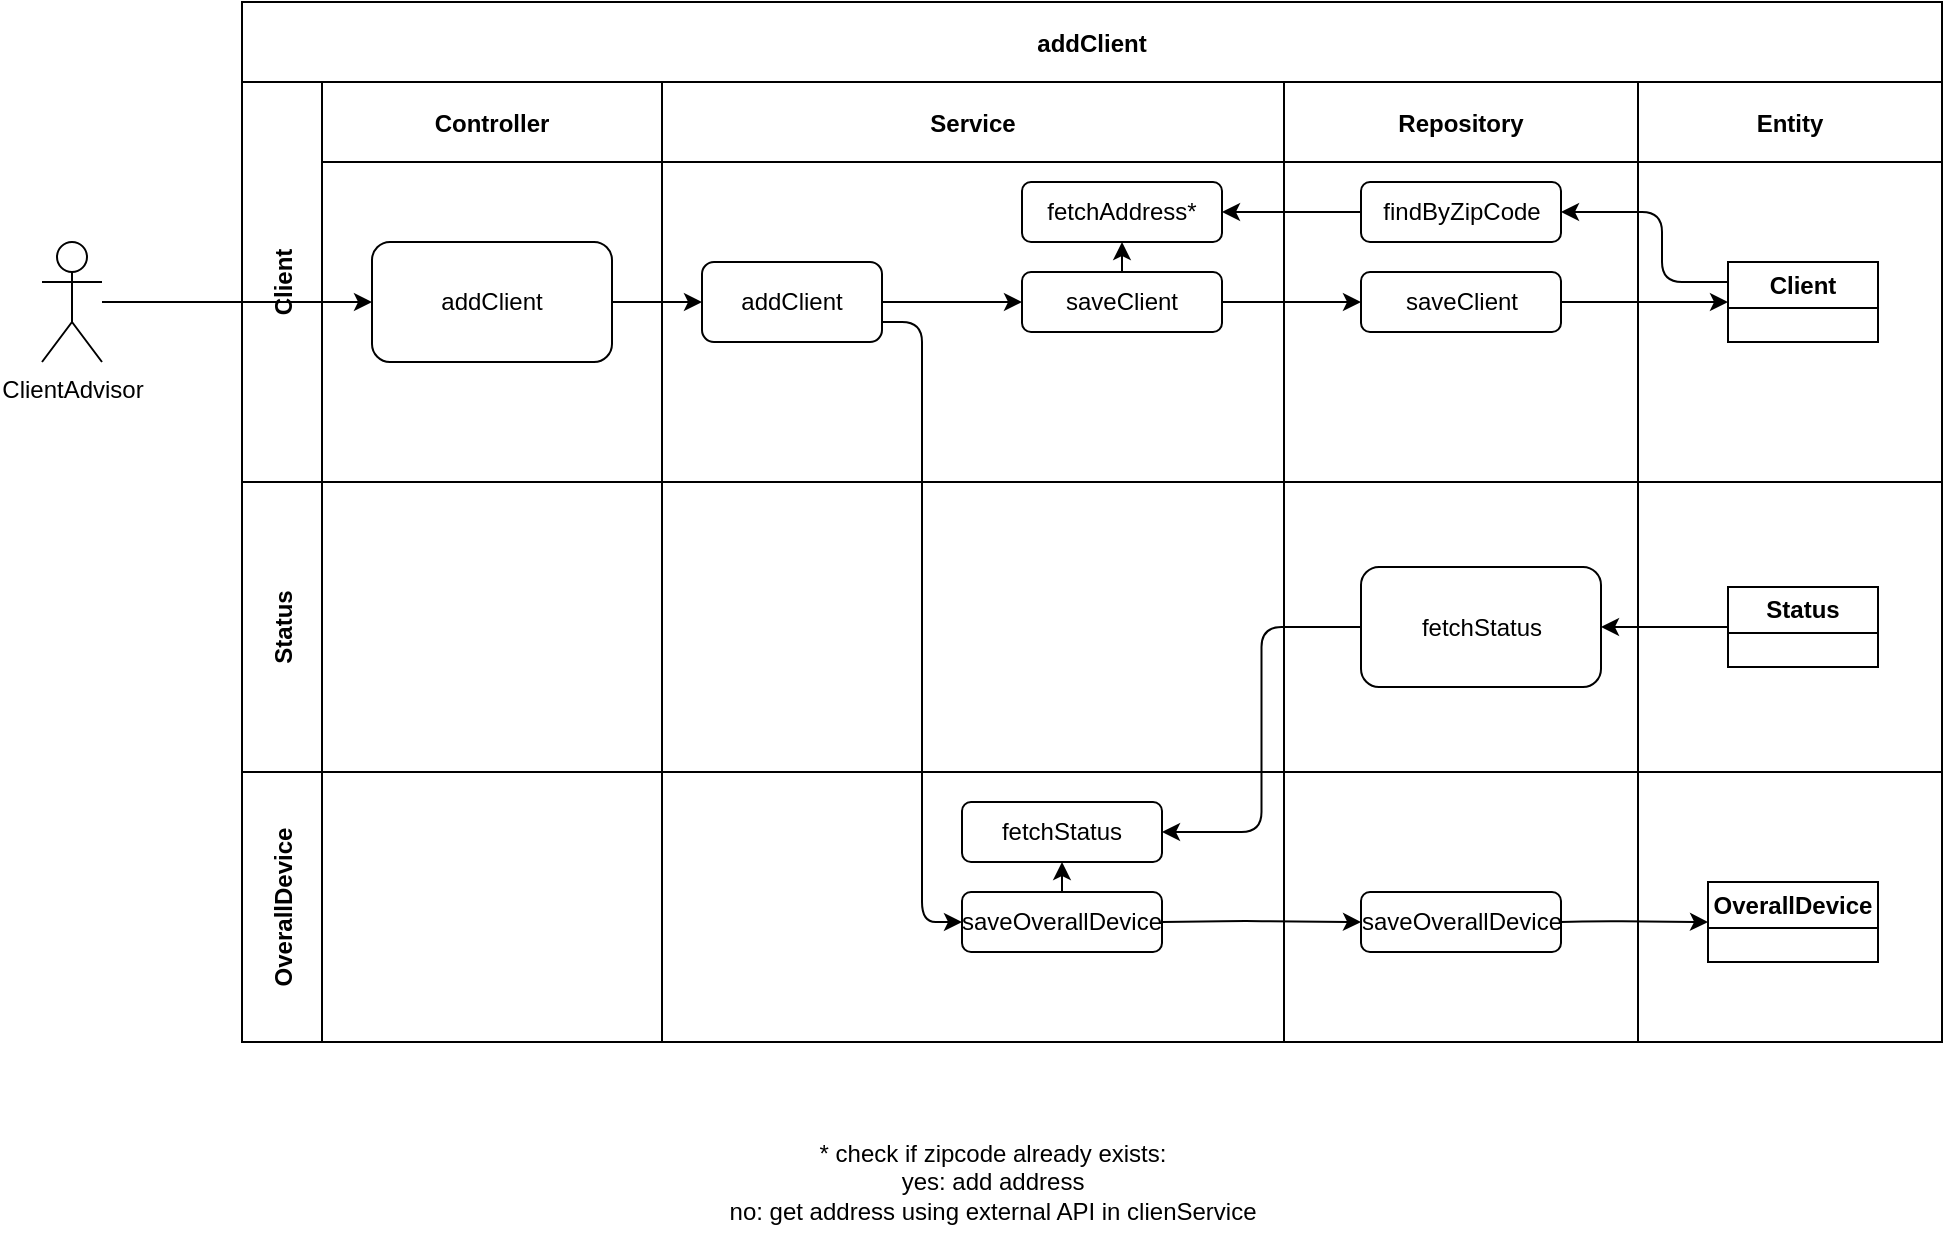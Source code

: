 <mxfile>
    <diagram id="-zmcCSXWewOiJTIEjJnk" name="Page-1">
        <mxGraphModel dx="1387" dy="916" grid="1" gridSize="10" guides="1" tooltips="1" connect="1" arrows="1" fold="1" page="1" pageScale="1" pageWidth="850" pageHeight="1100" math="0" shadow="0">
            <root>
                <mxCell id="0"/>
                <mxCell id="1" parent="0"/>
                <mxCell id="2" value="addClient" style="shape=table;childLayout=tableLayout;startSize=40;collapsible=0;recursiveResize=0;expand=0;fontStyle=1;" parent="1" vertex="1">
                    <mxGeometry x="140" y="20" width="850" height="520" as="geometry"/>
                </mxCell>
                <mxCell id="3" value="Client" style="shape=tableRow;horizontal=0;startSize=40;swimlaneHead=0;swimlaneBody=0;top=0;left=0;bottom=0;right=0;dropTarget=0;fillColor=none;collapsible=0;recursiveResize=0;expand=0;fontStyle=1;" parent="2" vertex="1">
                    <mxGeometry y="40" width="850" height="200" as="geometry"/>
                </mxCell>
                <mxCell id="4" value="Controller" style="swimlane;swimlaneHead=0;swimlaneBody=0;fontStyle=0;connectable=0;fillColor=none;startSize=40;collapsible=0;recursiveResize=0;expand=0;fontStyle=1;" parent="3" vertex="1">
                    <mxGeometry x="40" width="170" height="200" as="geometry">
                        <mxRectangle width="170" height="200" as="alternateBounds"/>
                    </mxGeometry>
                </mxCell>
                <mxCell id="45" value="addClient" style="rounded=1;whiteSpace=wrap;html=1;" parent="4" vertex="1">
                    <mxGeometry x="25" y="80" width="120" height="60" as="geometry"/>
                </mxCell>
                <mxCell id="5" value="Service" style="swimlane;swimlaneHead=0;swimlaneBody=0;fontStyle=0;connectable=0;fillColor=none;startSize=40;collapsible=0;recursiveResize=0;expand=0;fontStyle=1;" parent="3" vertex="1">
                    <mxGeometry x="210" width="311" height="200" as="geometry">
                        <mxRectangle width="311" height="200" as="alternateBounds"/>
                    </mxGeometry>
                </mxCell>
                <mxCell id="195" style="edgeStyle=none;html=1;exitX=0.5;exitY=0;exitDx=0;exitDy=0;entryX=0.5;entryY=1;entryDx=0;entryDy=0;" parent="5" source="80" target="191" edge="1">
                    <mxGeometry relative="1" as="geometry"/>
                </mxCell>
                <mxCell id="61" value="addClient" style="rounded=1;whiteSpace=wrap;html=1;" parent="5" vertex="1">
                    <mxGeometry x="20" y="90" width="90" height="40" as="geometry"/>
                </mxCell>
                <mxCell id="80" value="saveClient" style="rounded=1;whiteSpace=wrap;html=1;" parent="5" vertex="1">
                    <mxGeometry x="180" y="95" width="100" height="30" as="geometry"/>
                </mxCell>
                <mxCell id="141" style="edgeStyle=none;html=1;exitX=1;exitY=0.5;exitDx=0;exitDy=0;entryX=0;entryY=0.5;entryDx=0;entryDy=0;" parent="5" source="61" target="80" edge="1">
                    <mxGeometry relative="1" as="geometry"/>
                </mxCell>
                <mxCell id="191" value="fetchAddress*" style="rounded=1;whiteSpace=wrap;html=1;" parent="5" vertex="1">
                    <mxGeometry x="180" y="50" width="100" height="30" as="geometry"/>
                </mxCell>
                <mxCell id="6" value="Repository" style="swimlane;swimlaneHead=0;swimlaneBody=0;fontStyle=0;connectable=0;fillColor=none;startSize=40;collapsible=0;recursiveResize=0;expand=0;fontStyle=1;" parent="3" vertex="1">
                    <mxGeometry x="521" width="177" height="200" as="geometry">
                        <mxRectangle width="177" height="200" as="alternateBounds"/>
                    </mxGeometry>
                </mxCell>
                <mxCell id="92" value="saveClient" style="rounded=1;whiteSpace=wrap;html=1;" parent="6" vertex="1">
                    <mxGeometry x="38.5" y="95" width="100" height="30" as="geometry"/>
                </mxCell>
                <mxCell id="185" value="findByZipCode" style="rounded=1;whiteSpace=wrap;html=1;" parent="6" vertex="1">
                    <mxGeometry x="38.5" y="50" width="100" height="30" as="geometry"/>
                </mxCell>
                <mxCell id="23" value="Entity" style="swimlane;swimlaneHead=0;swimlaneBody=0;fontStyle=0;connectable=0;fillColor=none;startSize=40;collapsible=0;recursiveResize=0;expand=0;fontStyle=1;" parent="3" vertex="1">
                    <mxGeometry x="698" width="152" height="200" as="geometry">
                        <mxRectangle width="152" height="200" as="alternateBounds"/>
                    </mxGeometry>
                </mxCell>
                <mxCell id="50" value="Client" style="swimlane;whiteSpace=wrap;html=1;" parent="23" vertex="1">
                    <mxGeometry x="45" y="90" width="75" height="40" as="geometry"/>
                </mxCell>
                <mxCell id="64" style="edgeStyle=none;html=1;exitX=1;exitY=0.5;exitDx=0;exitDy=0;entryX=0;entryY=0.5;entryDx=0;entryDy=0;" parent="3" source="45" target="61" edge="1">
                    <mxGeometry relative="1" as="geometry"/>
                </mxCell>
                <mxCell id="95" style="edgeStyle=none;html=1;exitX=1;exitY=0.5;exitDx=0;exitDy=0;entryX=0;entryY=0.5;entryDx=0;entryDy=0;" parent="3" source="92" target="50" edge="1">
                    <mxGeometry relative="1" as="geometry">
                        <mxPoint x="755" y="95" as="targetPoint"/>
                        <Array as="points"/>
                    </mxGeometry>
                </mxCell>
                <mxCell id="143" style="edgeStyle=none;html=1;exitX=1;exitY=0.5;exitDx=0;exitDy=0;entryX=0;entryY=0.5;entryDx=0;entryDy=0;" parent="3" source="80" target="92" edge="1">
                    <mxGeometry relative="1" as="geometry"/>
                </mxCell>
                <mxCell id="186" style="edgeStyle=none;html=1;exitX=0;exitY=0.25;exitDx=0;exitDy=0;entryX=1;entryY=0.5;entryDx=0;entryDy=0;" parent="3" source="50" target="185" edge="1">
                    <mxGeometry relative="1" as="geometry">
                        <Array as="points">
                            <mxPoint x="710" y="100"/>
                            <mxPoint x="710" y="65"/>
                        </Array>
                    </mxGeometry>
                </mxCell>
                <mxCell id="194" style="edgeStyle=none;html=1;exitX=0;exitY=0.5;exitDx=0;exitDy=0;entryX=1;entryY=0.5;entryDx=0;entryDy=0;" parent="3" source="185" target="191" edge="1">
                    <mxGeometry relative="1" as="geometry"/>
                </mxCell>
                <mxCell id="29" value="Status" style="shape=tableRow;horizontal=0;startSize=40;swimlaneHead=0;swimlaneBody=0;top=0;left=0;bottom=0;right=0;dropTarget=0;fillColor=none;collapsible=0;recursiveResize=0;expand=0;fontStyle=1;" parent="2" vertex="1">
                    <mxGeometry y="240" width="850" height="145" as="geometry"/>
                </mxCell>
                <mxCell id="30" style="swimlane;swimlaneHead=0;swimlaneBody=0;fontStyle=0;connectable=0;fillColor=none;startSize=0;collapsible=0;recursiveResize=0;expand=0;fontStyle=1;" parent="29" vertex="1">
                    <mxGeometry x="40" width="170" height="145" as="geometry">
                        <mxRectangle width="170" height="145" as="alternateBounds"/>
                    </mxGeometry>
                </mxCell>
                <mxCell id="31" value="" style="swimlane;swimlaneHead=0;swimlaneBody=0;fontStyle=0;connectable=0;fillColor=none;startSize=0;collapsible=0;recursiveResize=0;expand=0;fontStyle=1;" parent="29" vertex="1">
                    <mxGeometry x="210" width="311" height="145" as="geometry">
                        <mxRectangle width="311" height="145" as="alternateBounds"/>
                    </mxGeometry>
                </mxCell>
                <mxCell id="32" style="swimlane;swimlaneHead=0;swimlaneBody=0;fontStyle=0;connectable=0;fillColor=none;startSize=0;collapsible=0;recursiveResize=0;expand=0;fontStyle=1;" parent="29" vertex="1">
                    <mxGeometry x="521" width="177" height="145" as="geometry">
                        <mxRectangle width="177" height="145" as="alternateBounds"/>
                    </mxGeometry>
                </mxCell>
                <mxCell id="54" value="fetchStatus" style="rounded=1;whiteSpace=wrap;html=1;" parent="32" vertex="1">
                    <mxGeometry x="38.5" y="42.5" width="120" height="60" as="geometry"/>
                </mxCell>
                <mxCell id="46" value="Status" style="swimlane;whiteSpace=wrap;html=1;" parent="32" vertex="1">
                    <mxGeometry x="222" y="52.5" width="75" height="40" as="geometry"/>
                </mxCell>
                <mxCell id="55" style="edgeStyle=none;html=1;exitX=0;exitY=0.5;exitDx=0;exitDy=0;entryX=1;entryY=0.5;entryDx=0;entryDy=0;" parent="32" source="46" target="54" edge="1">
                    <mxGeometry relative="1" as="geometry"/>
                </mxCell>
                <mxCell id="33" style="swimlane;swimlaneHead=0;swimlaneBody=0;fontStyle=0;connectable=0;fillColor=none;startSize=0;collapsible=0;recursiveResize=0;expand=0;fontStyle=1;" parent="29" vertex="1">
                    <mxGeometry x="698" width="152" height="145" as="geometry">
                        <mxRectangle width="152" height="145" as="alternateBounds"/>
                    </mxGeometry>
                </mxCell>
                <mxCell id="34" value="OverallDevice" style="shape=tableRow;horizontal=0;startSize=40;swimlaneHead=0;swimlaneBody=0;top=0;left=0;bottom=0;right=0;dropTarget=0;fillColor=none;collapsible=0;recursiveResize=0;expand=0;fontStyle=1;" parent="2" vertex="1">
                    <mxGeometry y="385" width="850" height="135" as="geometry"/>
                </mxCell>
                <mxCell id="35" style="swimlane;swimlaneHead=0;swimlaneBody=0;fontStyle=0;connectable=0;fillColor=none;startSize=0;collapsible=0;recursiveResize=0;expand=0;fontStyle=1;" parent="34" vertex="1">
                    <mxGeometry x="40" width="170" height="135" as="geometry">
                        <mxRectangle width="170" height="135" as="alternateBounds"/>
                    </mxGeometry>
                </mxCell>
                <mxCell id="36" style="swimlane;swimlaneHead=0;swimlaneBody=0;fontStyle=0;connectable=0;fillColor=none;startSize=0;collapsible=0;recursiveResize=0;expand=0;fontStyle=1;" parent="34" vertex="1">
                    <mxGeometry x="210" width="311" height="135" as="geometry">
                        <mxRectangle width="311" height="135" as="alternateBounds"/>
                    </mxGeometry>
                </mxCell>
                <mxCell id="127" value="fetchStatus&lt;span style=&quot;color: rgba(0, 0, 0, 0); font-family: monospace; font-size: 0px; text-align: start;&quot;&gt;3CmxGraphModel%3E%3Croot%3E%3CmxCell%20id%3D%220%22%2F%3E%3CmxCell%20id%3D%221%22%20parent%3D%220%22%2F%3E%3CmxCell%20id%3D%222%22%20value%3D%22fetchStatus%22%20style%3D%22rounded%3D1%3BwhiteSpace%3Dwrap%3Bhtml%3D1%3B%22%20vertex%3D%221%22%20parent%3D%221%22%3E%3CmxGeometry%20x%3D%22482.5%22%20y%3D%22150%22%20width%3D%22120%22%20height%3D%2260%22%20as%3D%22geometry%22%2F%3E%3C%2FmxCell%3E%3C%2Froot%3E%3C%2FmxGraphModel&lt;/span&gt;" style="rounded=1;whiteSpace=wrap;html=1;" parent="36" vertex="1">
                    <mxGeometry x="150" y="15" width="100" height="30" as="geometry"/>
                </mxCell>
                <mxCell id="157" style="edgeStyle=none;html=1;exitX=0.5;exitY=0;exitDx=0;exitDy=0;entryX=0.5;entryY=1;entryDx=0;entryDy=0;" parent="36" source="160" edge="1" target="127">
                    <mxGeometry relative="1" as="geometry">
                        <mxPoint x="150" y="40" as="targetPoint"/>
                        <Array as="points"/>
                    </mxGeometry>
                </mxCell>
                <mxCell id="160" value="saveOverallDevice" style="rounded=1;whiteSpace=wrap;html=1;" parent="36" vertex="1">
                    <mxGeometry x="150" y="60" width="100" height="30" as="geometry"/>
                </mxCell>
                <mxCell id="163" value="OverallDevice" style="swimlane;whiteSpace=wrap;html=1;startSize=23;" parent="36" vertex="1">
                    <mxGeometry x="523" y="55" width="85" height="40" as="geometry"/>
                </mxCell>
                <mxCell id="162" value="saveOverallDevice" style="rounded=1;whiteSpace=wrap;html=1;" parent="36" vertex="1">
                    <mxGeometry x="349.5" y="60" width="100" height="30" as="geometry"/>
                </mxCell>
                <mxCell id="164" style="edgeStyle=none;html=1;exitX=1;exitY=0.5;exitDx=0;exitDy=0;entryX=0;entryY=0.5;entryDx=0;entryDy=0;" parent="36" source="162" target="163" edge="1">
                    <mxGeometry relative="1" as="geometry">
                        <Array as="points">
                            <mxPoint x="470" y="74.5"/>
                        </Array>
                    </mxGeometry>
                </mxCell>
                <mxCell id="165" style="edgeStyle=none;html=1;exitX=1;exitY=0.5;exitDx=0;exitDy=0;entryX=0;entryY=0.5;entryDx=0;entryDy=0;" parent="36" source="160" target="162" edge="1">
                    <mxGeometry relative="1" as="geometry">
                        <Array as="points">
                            <mxPoint x="290" y="74.5"/>
                        </Array>
                    </mxGeometry>
                </mxCell>
                <mxCell id="37" style="swimlane;swimlaneHead=0;swimlaneBody=0;fontStyle=0;connectable=0;fillColor=none;startSize=0;collapsible=0;recursiveResize=0;expand=0;fontStyle=1;" parent="34" vertex="1">
                    <mxGeometry x="521" width="177" height="135" as="geometry">
                        <mxRectangle width="177" height="135" as="alternateBounds"/>
                    </mxGeometry>
                </mxCell>
                <mxCell id="38" style="swimlane;swimlaneHead=0;swimlaneBody=0;fontStyle=0;connectable=0;fillColor=none;startSize=0;collapsible=0;recursiveResize=0;expand=0;fontStyle=1;" parent="34" vertex="1">
                    <mxGeometry x="698" width="152" height="135" as="geometry">
                        <mxRectangle width="152" height="135" as="alternateBounds"/>
                    </mxGeometry>
                </mxCell>
                <mxCell id="176" style="edgeStyle=orthogonalEdgeStyle;html=1;exitX=0;exitY=0.5;exitDx=0;exitDy=0;entryX=1;entryY=0.5;entryDx=0;entryDy=0;" parent="2" source="54" target="127" edge="1">
                    <mxGeometry relative="1" as="geometry"/>
                </mxCell>
                <mxCell id="142" style="edgeStyle=orthogonalEdgeStyle;html=1;exitX=1;exitY=0.75;exitDx=0;exitDy=0;entryX=0;entryY=0.5;entryDx=0;entryDy=0;" parent="2" source="61" target="160" edge="1">
                    <mxGeometry relative="1" as="geometry">
                        <mxPoint x="265" y="440" as="targetPoint"/>
                    </mxGeometry>
                </mxCell>
                <mxCell id="60" style="edgeStyle=none;html=1;" parent="1" source="44" target="45" edge="1">
                    <mxGeometry relative="1" as="geometry"/>
                </mxCell>
                <mxCell id="44" value="ClientAdvisor" style="shape=umlActor;verticalLabelPosition=bottom;verticalAlign=top;html=1;outlineConnect=0;" parent="1" vertex="1">
                    <mxGeometry x="40" y="140" width="30" height="60" as="geometry"/>
                </mxCell>
                <mxCell id="196" value="* check if zipcode already exists:&lt;br&gt;yes: add address&lt;br&gt;no: get address using external API in clienService" style="text;html=1;align=center;verticalAlign=middle;resizable=0;points=[];autosize=1;strokeColor=none;fillColor=none;" parent="1" vertex="1">
                    <mxGeometry x="370" y="580" width="290" height="60" as="geometry"/>
                </mxCell>
            </root>
        </mxGraphModel>
    </diagram>
</mxfile>